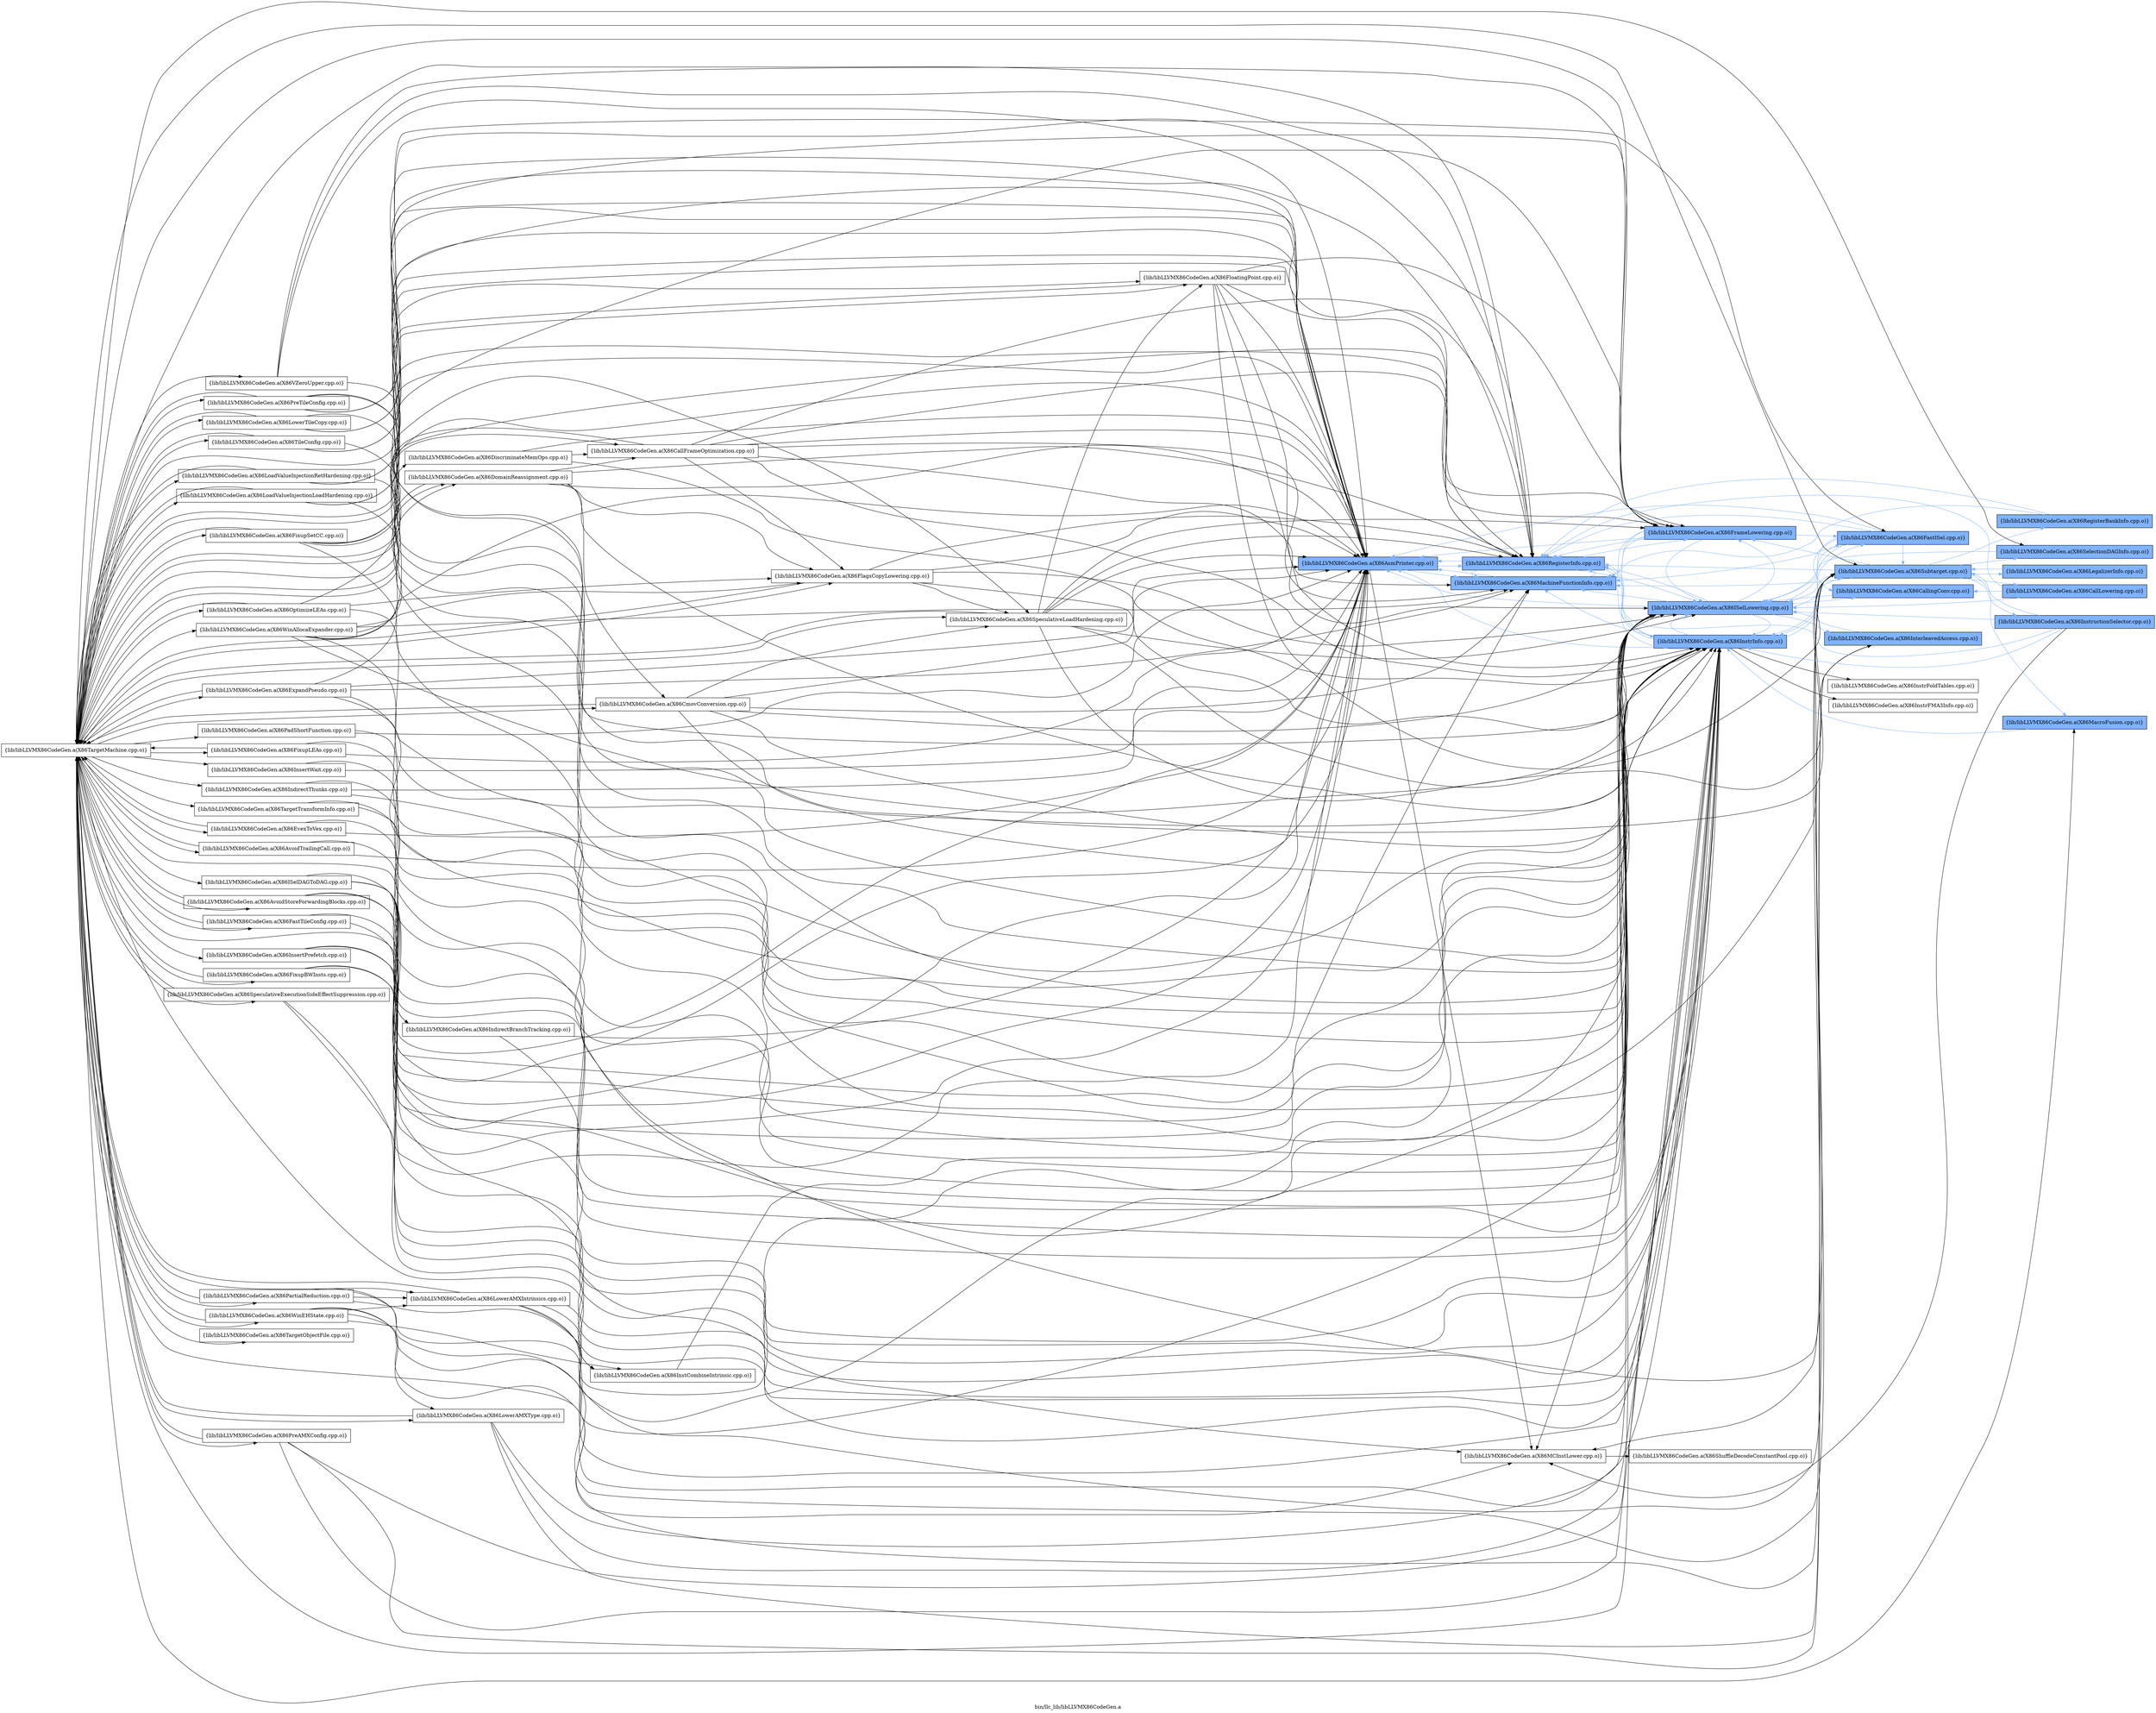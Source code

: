digraph "bin/llc_lib/libLLVMX86CodeGen.a" {
	label="bin/llc_lib/libLLVMX86CodeGen.a";
	rankdir=LR;
	{ rank=same; Node0x5638702edf58;  }
	{ rank=same; Node0x5638702ee6d8; Node0x5638702eee58; Node0x5638702ef5d8;  }
	{ rank=same; Node0x5638702ed6e8; Node0x5638702ea088; Node0x5638702eadf8; Node0x5638702ebbb8;  }
	{ rank=same; Node0x5638702ea628; Node0x5638702ecc98; Node0x5638702ed3c8; Node0x5638702ede18; Node0x5638702eb438; Node0x5638702ec478;  }

	Node0x5638702edf58 [shape=record,shape=box,group=1,style=filled,fillcolor="0.600000 0.5 1",label="{lib/libLLVMX86CodeGen.a(X86AsmPrinter.cpp.o)}"];
	Node0x5638702edf58 -> Node0x5638702ee6d8;
	Node0x5638702edf58 -> Node0x5638702eee58[color="0.600000 0.5 1"];
	Node0x5638702edf58 -> Node0x5638702ef5d8[color="0.600000 0.5 1"];
	Node0x5638702efe98 [shape=record,shape=box,group=0,label="{lib/libLLVMX86CodeGen.a(X86TargetMachine.cpp.o)}"];
	Node0x5638702efe98 -> Node0x5638702edf58;
	Node0x5638702efe98 -> Node0x5638702ee6d8;
	Node0x5638702efe98 -> Node0x5638702ef5d8;
	Node0x5638702efe98 -> Node0x5638702f8ef8;
	Node0x5638702efe98 -> Node0x5638702f91c8;
	Node0x5638702efe98 -> Node0x5638702fb068;
	Node0x5638702efe98 -> Node0x5638702fa0c8;
	Node0x5638702efe98 -> Node0x5638702fc0a8;
	Node0x5638702efe98 -> Node0x5638702fc418;
	Node0x5638702efe98 -> Node0x5638702fbc98;
	Node0x5638702efe98 -> Node0x5638702fd818;
	Node0x5638702efe98 -> Node0x5638702fd598;
	Node0x5638702efe98 -> Node0x5638702fc828;
	Node0x5638702efe98 -> Node0x5638702fee48;
	Node0x5638702efe98 -> Node0x5638702ea088;
	Node0x5638702efe98 -> Node0x5638702eadf8;
	Node0x5638702efe98 -> Node0x5638702ebbb8;
	Node0x5638702efe98 -> Node0x5638702ede18;
	Node0x5638702efe98 -> Node0x5638702eea98;
	Node0x5638702efe98 -> Node0x5638702eed18;
	Node0x5638702efe98 -> Node0x5638702f0618;
	Node0x5638702efe98 -> Node0x5638702f0348;
	Node0x5638702efe98 -> Node0x5638702f0a28;
	Node0x5638702efe98 -> Node0x5638702f1c48;
	Node0x5638702efe98 -> Node0x5638702f15b8;
	Node0x5638702efe98 -> Node0x5638702f5528;
	Node0x5638702efe98 -> Node0x5638702f5c08;
	Node0x5638702efe98 -> Node0x5638702f62e8;
	Node0x5638702efe98 -> Node0x5638702f6b58;
	Node0x5638702efe98 -> Node0x5638702f72d8;
	Node0x5638702efe98 -> Node0x5638702f27d8;
	Node0x5638702efe98 -> Node0x5638702f2f08;
	Node0x5638702efe98 -> Node0x5638702f35e8;
	Node0x5638702efe98 -> Node0x5638702f3e08;
	Node0x5638702efe98 -> Node0x5638702f4628;
	Node0x5638702efe98 -> Node0x5638702f4df8;
	Node0x5638702efe98 -> Node0x5638702ffde8;
	Node0x5638702efe98 -> Node0x563870300608;
	Node0x5638702efe98 -> Node0x563870300e28;
	Node0x5638702efe98 -> Node0x5638703015f8;
	Node0x5638702efe98 -> Node0x563870301eb8;
	Node0x5638702efe98 -> Node0x563870302138;
	Node0x5638702efe98 -> Node0x5638703027c8;
	Node0x5638702efe98 -> Node0x5638703033a8;
	Node0x5638702efe98 -> Node0x5638703036c8;
	Node0x5638702efe98 -> Node0x563870304168;
	Node0x5638702efe98 -> Node0x563870304618;
	Node0x5638702ee6d8 [shape=record,shape=box,group=0,label="{lib/libLLVMX86CodeGen.a(X86MCInstLower.cpp.o)}"];
	Node0x5638702ee6d8 -> Node0x5638702ed6e8;
	Node0x5638702eee58 [shape=record,shape=box,group=1,style=filled,fillcolor="0.600000 0.5 1",label="{lib/libLLVMX86CodeGen.a(X86MachineFunctionInfo.cpp.o)}"];
	Node0x5638702eee58 -> Node0x5638702edf58[color="0.600000 0.5 1"];
	Node0x5638702eee58 -> Node0x5638702ef5d8[color="0.600000 0.5 1"];
	Node0x5638702ef5d8 [shape=record,shape=box,group=1,style=filled,fillcolor="0.600000 0.5 1",label="{lib/libLLVMX86CodeGen.a(X86RegisterInfo.cpp.o)}"];
	Node0x5638702ef5d8 -> Node0x5638702edf58[color="0.600000 0.5 1"];
	Node0x5638702ef5d8 -> Node0x5638702eee58[color="0.600000 0.5 1"];
	Node0x5638702ef5d8 -> Node0x5638702ea088[color="0.600000 0.5 1"];
	Node0x5638702ef5d8 -> Node0x5638702eadf8[color="0.600000 0.5 1"];
	Node0x5638702ef5d8 -> Node0x5638702ebbb8[color="0.600000 0.5 1"];
	Node0x5638702ed6e8 [shape=record,shape=box,group=0,label="{lib/libLLVMX86CodeGen.a(X86ShuffleDecodeConstantPool.cpp.o)}"];
	Node0x5638702ea088 [shape=record,shape=box,group=1,style=filled,fillcolor="0.600000 0.5 1",label="{lib/libLLVMX86CodeGen.a(X86ISelLowering.cpp.o)}"];
	Node0x5638702ea088 -> Node0x5638702edf58[color="0.600000 0.5 1"];
	Node0x5638702ea088 -> Node0x5638702ee6d8;
	Node0x5638702ea088 -> Node0x5638702eee58[color="0.600000 0.5 1"];
	Node0x5638702ea088 -> Node0x5638702ef5d8[color="0.600000 0.5 1"];
	Node0x5638702ea088 -> Node0x5638702ea628[color="0.600000 0.5 1"];
	Node0x5638702ea088 -> Node0x5638702eadf8[color="0.600000 0.5 1"];
	Node0x5638702ea088 -> Node0x5638702ebbb8[color="0.600000 0.5 1"];
	Node0x5638702ea088 -> Node0x5638702ecc98[color="0.600000 0.5 1"];
	Node0x5638702ea088 -> Node0x5638702ed3c8[color="0.600000 0.5 1"];
	Node0x5638702ea088 -> Node0x5638702ede18[color="0.600000 0.5 1"];
	Node0x5638702eadf8 [shape=record,shape=box,group=1,style=filled,fillcolor="0.600000 0.5 1",label="{lib/libLLVMX86CodeGen.a(X86InstrInfo.cpp.o)}"];
	Node0x5638702eadf8 -> Node0x5638702edf58[color="0.600000 0.5 1"];
	Node0x5638702eadf8 -> Node0x5638702eee58[color="0.600000 0.5 1"];
	Node0x5638702eadf8 -> Node0x5638702ef5d8[color="0.600000 0.5 1"];
	Node0x5638702eadf8 -> Node0x5638702ea088[color="0.600000 0.5 1"];
	Node0x5638702eadf8 -> Node0x5638702ea628[color="0.600000 0.5 1"];
	Node0x5638702eadf8 -> Node0x5638702eb438;
	Node0x5638702eadf8 -> Node0x5638702ebbb8[color="0.600000 0.5 1"];
	Node0x5638702eadf8 -> Node0x5638702ec478;
	Node0x5638702ebbb8 [shape=record,shape=box,group=1,style=filled,fillcolor="0.600000 0.5 1",label="{lib/libLLVMX86CodeGen.a(X86FrameLowering.cpp.o)}"];
	Node0x5638702ebbb8 -> Node0x5638702edf58[color="0.600000 0.5 1"];
	Node0x5638702ebbb8 -> Node0x5638702eee58[color="0.600000 0.5 1"];
	Node0x5638702ebbb8 -> Node0x5638702ef5d8[color="0.600000 0.5 1"];
	Node0x5638702ebbb8 -> Node0x5638702ea088[color="0.600000 0.5 1"];
	Node0x5638702ebbb8 -> Node0x5638702ea628[color="0.600000 0.5 1"];
	Node0x5638702ebbb8 -> Node0x5638702eadf8[color="0.600000 0.5 1"];
	Node0x5638702ea628 [shape=record,shape=box,group=1,style=filled,fillcolor="0.600000 0.5 1",label="{lib/libLLVMX86CodeGen.a(X86FastISel.cpp.o)}"];
	Node0x5638702ea628 -> Node0x5638702edf58[color="0.600000 0.5 1"];
	Node0x5638702ea628 -> Node0x5638702eee58[color="0.600000 0.5 1"];
	Node0x5638702ea628 -> Node0x5638702ef5d8[color="0.600000 0.5 1"];
	Node0x5638702ea628 -> Node0x5638702ea088[color="0.600000 0.5 1"];
	Node0x5638702ea628 -> Node0x5638702eadf8[color="0.600000 0.5 1"];
	Node0x5638702ea628 -> Node0x5638702ecc98[color="0.600000 0.5 1"];
	Node0x5638702ea628 -> Node0x5638702ede18[color="0.600000 0.5 1"];
	Node0x5638702ecc98 [shape=record,shape=box,group=1,style=filled,fillcolor="0.600000 0.5 1",label="{lib/libLLVMX86CodeGen.a(X86CallingConv.cpp.o)}"];
	Node0x5638702ecc98 -> Node0x5638702ea088[color="0.600000 0.5 1"];
	Node0x5638702ed3c8 [shape=record,shape=box,group=1,style=filled,fillcolor="0.600000 0.5 1",label="{lib/libLLVMX86CodeGen.a(X86InterleavedAccess.cpp.o)}"];
	Node0x5638702ed3c8 -> Node0x5638702ea088[color="0.600000 0.5 1"];
	Node0x5638702ede18 [shape=record,shape=box,group=1,style=filled,fillcolor="0.600000 0.5 1",label="{lib/libLLVMX86CodeGen.a(X86Subtarget.cpp.o)}"];
	Node0x5638702ede18 -> Node0x5638702ee6d8;
	Node0x5638702ede18 -> Node0x5638702eee58[color="0.600000 0.5 1"];
	Node0x5638702ede18 -> Node0x5638702ef5d8[color="0.600000 0.5 1"];
	Node0x5638702ede18 -> Node0x5638702ea088[color="0.600000 0.5 1"];
	Node0x5638702ede18 -> Node0x5638702eadf8[color="0.600000 0.5 1"];
	Node0x5638702ede18 -> Node0x5638702ebbb8[color="0.600000 0.5 1"];
	Node0x5638702ede18 -> Node0x5638702eea98[color="0.600000 0.5 1"];
	Node0x5638702ede18 -> Node0x5638702e33c8[color="0.600000 0.5 1"];
	Node0x5638702ede18 -> Node0x5638702ed738[color="0.600000 0.5 1"];
	Node0x5638702ede18 -> Node0x5638702ee818[color="0.600000 0.5 1"];
	Node0x5638702ede18 -> Node0x5638702ee5e8[color="0.600000 0.5 1"];
	Node0x5638702ede18 -> Node0x5638702eed18[color="0.600000 0.5 1"];
	Node0x5638702eb438 [shape=record,shape=box,group=0,label="{lib/libLLVMX86CodeGen.a(X86InstrFoldTables.cpp.o)}"];
	Node0x5638702ec478 [shape=record,shape=box,group=0,label="{lib/libLLVMX86CodeGen.a(X86InstrFMA3Info.cpp.o)}"];
	Node0x5638702eea98 [shape=record,shape=box,group=1,style=filled,fillcolor="0.600000 0.5 1",label="{lib/libLLVMX86CodeGen.a(X86SelectionDAGInfo.cpp.o)}"];
	Node0x5638702eea98 -> Node0x5638702ea088[color="0.600000 0.5 1"];
	Node0x5638702e33c8 [shape=record,shape=box,group=1,style=filled,fillcolor="0.600000 0.5 1",label="{lib/libLLVMX86CodeGen.a(X86CallLowering.cpp.o)}"];
	Node0x5638702e33c8 -> Node0x5638702ef5d8[color="0.600000 0.5 1"];
	Node0x5638702e33c8 -> Node0x5638702ea088[color="0.600000 0.5 1"];
	Node0x5638702e33c8 -> Node0x5638702ecc98[color="0.600000 0.5 1"];
	Node0x5638702ed738 [shape=record,shape=box,group=1,style=filled,fillcolor="0.600000 0.5 1",label="{lib/libLLVMX86CodeGen.a(X86LegalizerInfo.cpp.o)}"];
	Node0x5638702ed738 -> Node0x5638702ede18[color="0.600000 0.5 1"];
	Node0x5638702ee818 [shape=record,shape=box,group=1,style=filled,fillcolor="0.600000 0.5 1",label="{lib/libLLVMX86CodeGen.a(X86RegisterBankInfo.cpp.o)}"];
	Node0x5638702ee818 -> Node0x5638702eee58[color="0.600000 0.5 1"];
	Node0x5638702ee818 -> Node0x5638702ef5d8[color="0.600000 0.5 1"];
	Node0x5638702ee5e8 [shape=record,shape=box,group=1,style=filled,fillcolor="0.600000 0.5 1",label="{lib/libLLVMX86CodeGen.a(X86InstructionSelector.cpp.o)}"];
	Node0x5638702ee5e8 -> Node0x5638702ee6d8;
	Node0x5638702ee5e8 -> Node0x5638702ef5d8[color="0.600000 0.5 1"];
	Node0x5638702ee5e8 -> Node0x5638702ea088[color="0.600000 0.5 1"];
	Node0x5638702ee5e8 -> Node0x5638702eadf8[color="0.600000 0.5 1"];
	Node0x5638702ee5e8 -> Node0x5638702ede18[color="0.600000 0.5 1"];
	Node0x5638702eed18 [shape=record,shape=box,group=1,style=filled,fillcolor="0.600000 0.5 1",label="{lib/libLLVMX86CodeGen.a(X86MacroFusion.cpp.o)}"];
	Node0x5638702eed18 -> Node0x5638702eadf8[color="0.600000 0.5 1"];
	Node0x5638702f8ef8 [shape=record,shape=box,group=0,label="{lib/libLLVMX86CodeGen.a(X86ExpandPseudo.cpp.o)}"];
	Node0x5638702f8ef8 -> Node0x5638702edf58;
	Node0x5638702f8ef8 -> Node0x5638702eee58;
	Node0x5638702f8ef8 -> Node0x5638702ea088;
	Node0x5638702f8ef8 -> Node0x5638702eadf8;
	Node0x5638702f8ef8 -> Node0x5638702ebbb8;
	Node0x5638702f8ef8 -> Node0x5638702efe98;
	Node0x5638702f91c8 [shape=record,shape=box,group=0,label="{lib/libLLVMX86CodeGen.a(X86LowerTileCopy.cpp.o)}"];
	Node0x5638702f91c8 -> Node0x5638702edf58;
	Node0x5638702f91c8 -> Node0x5638702ef5d8;
	Node0x5638702f91c8 -> Node0x5638702eadf8;
	Node0x5638702f91c8 -> Node0x5638702efe98;
	Node0x5638702fb068 [shape=record,shape=box,group=0,label="{lib/libLLVMX86CodeGen.a(X86FloatingPoint.cpp.o)}"];
	Node0x5638702fb068 -> Node0x5638702edf58;
	Node0x5638702fb068 -> Node0x5638702eee58;
	Node0x5638702fb068 -> Node0x5638702ef5d8;
	Node0x5638702fb068 -> Node0x5638702eadf8;
	Node0x5638702fb068 -> Node0x5638702ebbb8;
	Node0x5638702fb068 -> Node0x5638702ede18;
	Node0x5638702fb068 -> Node0x5638702efe98;
	Node0x5638702fa0c8 [shape=record,shape=box,group=0,label="{lib/libLLVMX86CodeGen.a(X86LoadValueInjectionLoadHardening.cpp.o)}"];
	Node0x5638702fa0c8 -> Node0x5638702edf58;
	Node0x5638702fa0c8 -> Node0x5638702fb068;
	Node0x5638702fa0c8 -> Node0x5638702eadf8;
	Node0x5638702fa0c8 -> Node0x5638702efe98;
	Node0x5638702fc0a8 [shape=record,shape=box,group=0,label="{lib/libLLVMX86CodeGen.a(X86FastTileConfig.cpp.o)}"];
	Node0x5638702fc0a8 -> Node0x5638702edf58;
	Node0x5638702fc0a8 -> Node0x5638702eadf8;
	Node0x5638702fc0a8 -> Node0x5638702efe98;
	Node0x5638702fc418 [shape=record,shape=box,group=0,label="{lib/libLLVMX86CodeGen.a(X86TileConfig.cpp.o)}"];
	Node0x5638702fc418 -> Node0x5638702edf58;
	Node0x5638702fc418 -> Node0x5638702eadf8;
	Node0x5638702fc418 -> Node0x5638702ebbb8;
	Node0x5638702fc418 -> Node0x5638702efe98;
	Node0x5638702fbc98 [shape=record,shape=box,group=0,label="{lib/libLLVMX86CodeGen.a(X86SpeculativeLoadHardening.cpp.o)}"];
	Node0x5638702fbc98 -> Node0x5638702edf58;
	Node0x5638702fbc98 -> Node0x5638702ef5d8;
	Node0x5638702fbc98 -> Node0x5638702fb068;
	Node0x5638702fbc98 -> Node0x5638702ea088;
	Node0x5638702fbc98 -> Node0x5638702eadf8;
	Node0x5638702fbc98 -> Node0x5638702ebbb8;
	Node0x5638702fbc98 -> Node0x5638702ede18;
	Node0x5638702fbc98 -> Node0x5638702efe98;
	Node0x5638702fd818 [shape=record,shape=box,group=0,label="{lib/libLLVMX86CodeGen.a(X86FlagsCopyLowering.cpp.o)}"];
	Node0x5638702fd818 -> Node0x5638702edf58;
	Node0x5638702fd818 -> Node0x5638702ef5d8;
	Node0x5638702fd818 -> Node0x5638702fbc98;
	Node0x5638702fd818 -> Node0x5638702ea088;
	Node0x5638702fd818 -> Node0x5638702eadf8;
	Node0x5638702fd818 -> Node0x5638702efe98;
	Node0x5638702fd598 [shape=record,shape=box,group=0,label="{lib/libLLVMX86CodeGen.a(X86FixupSetCC.cpp.o)}"];
	Node0x5638702fd598 -> Node0x5638702edf58;
	Node0x5638702fd598 -> Node0x5638702ef5d8;
	Node0x5638702fd598 -> Node0x5638702fbc98;
	Node0x5638702fd598 -> Node0x5638702eadf8;
	Node0x5638702fd598 -> Node0x5638702efe98;
	Node0x5638702fc828 [shape=record,shape=box,group=0,label="{lib/libLLVMX86CodeGen.a(X86OptimizeLEAs.cpp.o)}"];
	Node0x5638702fc828 -> Node0x5638702edf58;
	Node0x5638702fc828 -> Node0x5638702fd818;
	Node0x5638702fc828 -> Node0x5638702eadf8;
	Node0x5638702fc828 -> Node0x5638702efe98;
	Node0x5638702fee48 [shape=record,shape=box,group=0,label="{lib/libLLVMX86CodeGen.a(X86CallFrameOptimization.cpp.o)}"];
	Node0x5638702fee48 -> Node0x5638702edf58;
	Node0x5638702fee48 -> Node0x5638702eee58;
	Node0x5638702fee48 -> Node0x5638702ef5d8;
	Node0x5638702fee48 -> Node0x5638702fd818;
	Node0x5638702fee48 -> Node0x5638702ea088;
	Node0x5638702fee48 -> Node0x5638702eadf8;
	Node0x5638702fee48 -> Node0x5638702ebbb8;
	Node0x5638702fee48 -> Node0x5638702efe98;
	Node0x5638702f0618 [shape=record,shape=box,group=0,label="{lib/libLLVMX86CodeGen.a(X86InstCombineIntrinsic.cpp.o)}"];
	Node0x5638702f0618 -> Node0x5638702ea088;
	Node0x5638702f0348 [shape=record,shape=box,group=0,label="{lib/libLLVMX86CodeGen.a(X86SpeculativeExecutionSideEffectSuppression.cpp.o)}"];
	Node0x5638702f0348 -> Node0x5638702edf58;
	Node0x5638702f0348 -> Node0x5638702eadf8;
	Node0x5638702f0348 -> Node0x5638702efe98;
	Node0x5638702f0a28 [shape=record,shape=box,group=0,label="{lib/libLLVMX86CodeGen.a(X86IndirectThunks.cpp.o)}"];
	Node0x5638702f0a28 -> Node0x5638702edf58;
	Node0x5638702f0a28 -> Node0x5638702ea088;
	Node0x5638702f0a28 -> Node0x5638702eadf8;
	Node0x5638702f1c48 [shape=record,shape=box,group=0,label="{lib/libLLVMX86CodeGen.a(X86LoadValueInjectionRetHardening.cpp.o)}"];
	Node0x5638702f1c48 -> Node0x5638702edf58;
	Node0x5638702f1c48 -> Node0x5638702ef5d8;
	Node0x5638702f1c48 -> Node0x5638702eadf8;
	Node0x5638702f1c48 -> Node0x5638702efe98;
	Node0x5638702f15b8 [shape=record,shape=box,group=0,label="{lib/libLLVMX86CodeGen.a(X86AvoidTrailingCall.cpp.o)}"];
	Node0x5638702f15b8 -> Node0x5638702edf58;
	Node0x5638702f15b8 -> Node0x5638702eadf8;
	Node0x5638702f15b8 -> Node0x5638702efe98;
	Node0x5638702f5528 [shape=record,shape=box,group=0,label="{lib/libLLVMX86CodeGen.a(X86AvoidStoreForwardingBlocks.cpp.o)}"];
	Node0x5638702f5528 -> Node0x5638702edf58;
	Node0x5638702f5528 -> Node0x5638702eadf8;
	Node0x5638702f5528 -> Node0x5638702efe98;
	Node0x5638702f5c08 [shape=record,shape=box,group=0,label="{lib/libLLVMX86CodeGen.a(X86PreTileConfig.cpp.o)}"];
	Node0x5638702f5c08 -> Node0x5638702edf58;
	Node0x5638702f5c08 -> Node0x5638702ef5d8;
	Node0x5638702f5c08 -> Node0x5638702ea088;
	Node0x5638702f5c08 -> Node0x5638702ea628;
	Node0x5638702f5c08 -> Node0x5638702eadf8;
	Node0x5638702f5c08 -> Node0x5638702efe98;
	Node0x5638702f62e8 [shape=record,shape=box,group=0,label="{lib/libLLVMX86CodeGen.a(X86CmovConversion.cpp.o)}"];
	Node0x5638702f62e8 -> Node0x5638702edf58;
	Node0x5638702f62e8 -> Node0x5638702eee58;
	Node0x5638702f62e8 -> Node0x5638702fbc98;
	Node0x5638702f62e8 -> Node0x5638702ea088;
	Node0x5638702f62e8 -> Node0x5638702eadf8;
	Node0x5638702f62e8 -> Node0x5638702ede18;
	Node0x5638702f62e8 -> Node0x5638702efe98;
	Node0x5638702f6b58 [shape=record,shape=box,group=0,label="{lib/libLLVMX86CodeGen.a(X86ISelDAGToDAG.cpp.o)}"];
	Node0x5638702f6b58 -> Node0x5638702edf58;
	Node0x5638702f6b58 -> Node0x5638702ee6d8;
	Node0x5638702f6b58 -> Node0x5638702eee58;
	Node0x5638702f6b58 -> Node0x5638702ea088;
	Node0x5638702f6b58 -> Node0x5638702eadf8;
	Node0x5638702f6b58 -> Node0x5638702ede18;
	Node0x5638702f6b58 -> Node0x5638702f72d8;
	Node0x5638702f72d8 [shape=record,shape=box,group=0,label="{lib/libLLVMX86CodeGen.a(X86IndirectBranchTracking.cpp.o)}"];
	Node0x5638702f72d8 -> Node0x5638702edf58;
	Node0x5638702f72d8 -> Node0x5638702eadf8;
	Node0x5638702f27d8 [shape=record,shape=box,group=0,label="{lib/libLLVMX86CodeGen.a(X86EvexToVex.cpp.o)}"];
	Node0x5638702f27d8 -> Node0x5638702edf58;
	Node0x5638702f27d8 -> Node0x5638702eadf8;
	Node0x5638702f27d8 -> Node0x5638702efe98;
	Node0x5638702f2f08 [shape=record,shape=box,group=0,label="{lib/libLLVMX86CodeGen.a(X86DiscriminateMemOps.cpp.o)}"];
	Node0x5638702f2f08 -> Node0x5638702edf58;
	Node0x5638702f2f08 -> Node0x5638702fee48;
	Node0x5638702f2f08 -> Node0x5638702eadf8;
	Node0x5638702f35e8 [shape=record,shape=box,group=0,label="{lib/libLLVMX86CodeGen.a(X86InsertPrefetch.cpp.o)}"];
	Node0x5638702f35e8 -> Node0x5638702edf58;
	Node0x5638702f35e8 -> Node0x5638702eadf8;
	Node0x5638702f3e08 [shape=record,shape=box,group=0,label="{lib/libLLVMX86CodeGen.a(X86FixupBWInsts.cpp.o)}"];
	Node0x5638702f3e08 -> Node0x5638702edf58;
	Node0x5638702f3e08 -> Node0x5638702eadf8;
	Node0x5638702f3e08 -> Node0x5638702efe98;
	Node0x5638702f4628 [shape=record,shape=box,group=0,label="{lib/libLLVMX86CodeGen.a(X86PadShortFunction.cpp.o)}"];
	Node0x5638702f4628 -> Node0x5638702edf58;
	Node0x5638702f4628 -> Node0x5638702eadf8;
	Node0x5638702f4df8 [shape=record,shape=box,group=0,label="{lib/libLLVMX86CodeGen.a(X86FixupLEAs.cpp.o)}"];
	Node0x5638702f4df8 -> Node0x5638702edf58;
	Node0x5638702f4df8 -> Node0x5638702eadf8;
	Node0x5638702f4df8 -> Node0x5638702efe98;
	Node0x5638702ffde8 [shape=record,shape=box,group=0,label="{lib/libLLVMX86CodeGen.a(X86LowerAMXIntrinsics.cpp.o)}"];
	Node0x5638702ffde8 -> Node0x5638702ea088;
	Node0x5638702ffde8 -> Node0x5638702eadf8;
	Node0x5638702ffde8 -> Node0x5638702ed3c8;
	Node0x5638702ffde8 -> Node0x5638702efe98;
	Node0x5638702ffde8 -> Node0x5638702f0618;
	Node0x563870300608 [shape=record,shape=box,group=0,label="{lib/libLLVMX86CodeGen.a(X86LowerAMXType.cpp.o)}"];
	Node0x563870300608 -> Node0x5638702ea088;
	Node0x563870300608 -> Node0x5638702eadf8;
	Node0x563870300608 -> Node0x5638702ed3c8;
	Node0x563870300608 -> Node0x5638702efe98;
	Node0x563870300e28 [shape=record,shape=box,group=0,label="{lib/libLLVMX86CodeGen.a(X86PreAMXConfig.cpp.o)}"];
	Node0x563870300e28 -> Node0x5638702ea088;
	Node0x563870300e28 -> Node0x5638702eadf8;
	Node0x563870300e28 -> Node0x5638702ed3c8;
	Node0x563870300e28 -> Node0x5638702efe98;
	Node0x5638703015f8 [shape=record,shape=box,group=0,label="{lib/libLLVMX86CodeGen.a(X86DomainReassignment.cpp.o)}"];
	Node0x5638703015f8 -> Node0x5638702edf58;
	Node0x5638703015f8 -> Node0x5638702ef5d8;
	Node0x5638703015f8 -> Node0x5638702fd818;
	Node0x5638703015f8 -> Node0x5638702fee48;
	Node0x5638703015f8 -> Node0x5638702eadf8;
	Node0x5638703015f8 -> Node0x5638702efe98;
	Node0x5638703015f8 -> Node0x5638702f62e8;
	Node0x563870301eb8 [shape=record,shape=box,group=0,label="{lib/libLLVMX86CodeGen.a(X86PartialReduction.cpp.o)}"];
	Node0x563870301eb8 -> Node0x5638702ea088;
	Node0x563870301eb8 -> Node0x5638702eadf8;
	Node0x563870301eb8 -> Node0x5638702ed3c8;
	Node0x563870301eb8 -> Node0x5638702efe98;
	Node0x563870301eb8 -> Node0x5638702ffde8;
	Node0x563870302138 [shape=record,shape=box,group=0,label="{lib/libLLVMX86CodeGen.a(X86TargetObjectFile.cpp.o)}"];
	Node0x5638703027c8 [shape=record,shape=box,group=0,label="{lib/libLLVMX86CodeGen.a(X86TargetTransformInfo.cpp.o)}"];
	Node0x5638703027c8 -> Node0x5638702ea088;
	Node0x5638703027c8 -> Node0x5638702ede18;
	Node0x5638703033a8 [shape=record,shape=box,group=0,label="{lib/libLLVMX86CodeGen.a(X86VZeroUpper.cpp.o)}"];
	Node0x5638703033a8 -> Node0x5638702edf58;
	Node0x5638703033a8 -> Node0x5638702ef5d8;
	Node0x5638703033a8 -> Node0x5638702eadf8;
	Node0x5638703033a8 -> Node0x5638702ebbb8;
	Node0x5638703036c8 [shape=record,shape=box,group=0,label="{lib/libLLVMX86CodeGen.a(X86WinAllocaExpander.cpp.o)}"];
	Node0x5638703036c8 -> Node0x5638702edf58;
	Node0x5638703036c8 -> Node0x5638702eee58;
	Node0x5638703036c8 -> Node0x5638702fd818;
	Node0x5638703036c8 -> Node0x5638702ea088;
	Node0x5638703036c8 -> Node0x5638702eadf8;
	Node0x5638703036c8 -> Node0x5638702ebbb8;
	Node0x5638703036c8 -> Node0x5638703015f8;
	Node0x563870304168 [shape=record,shape=box,group=0,label="{lib/libLLVMX86CodeGen.a(X86WinEHState.cpp.o)}"];
	Node0x563870304168 -> Node0x5638702ea088;
	Node0x563870304168 -> Node0x5638702ed3c8;
	Node0x563870304168 -> Node0x5638702efe98;
	Node0x563870304168 -> Node0x5638702f0618;
	Node0x563870304168 -> Node0x5638702ffde8;
	Node0x563870304168 -> Node0x563870300608;
	Node0x563870304618 [shape=record,shape=box,group=0,label="{lib/libLLVMX86CodeGen.a(X86InsertWait.cpp.o)}"];
	Node0x563870304618 -> Node0x5638702edf58;
	Node0x563870304618 -> Node0x5638702eadf8;
}
